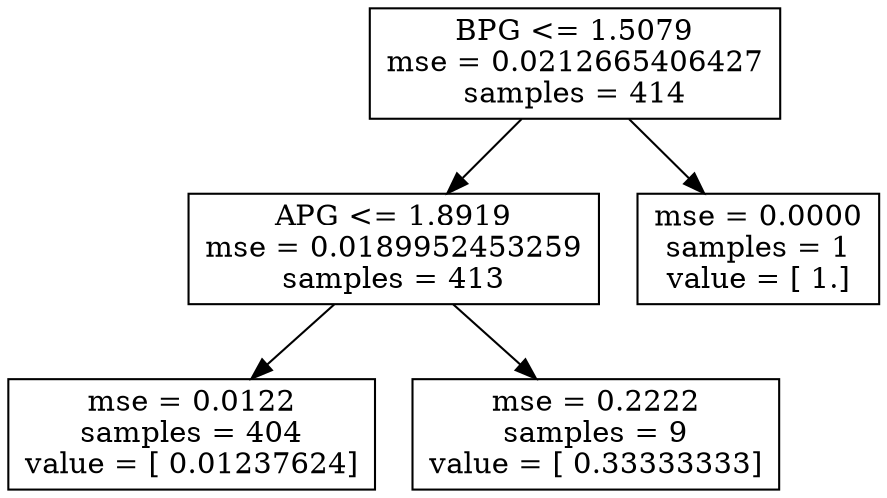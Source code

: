 digraph Tree {
0 [label="BPG <= 1.5079\nmse = 0.0212665406427\nsamples = 414", shape="box"] ;
1 [label="APG <= 1.8919\nmse = 0.0189952453259\nsamples = 413", shape="box"] ;
0 -> 1 ;
2 [label="mse = 0.0122\nsamples = 404\nvalue = [ 0.01237624]", shape="box"] ;
1 -> 2 ;
3 [label="mse = 0.2222\nsamples = 9\nvalue = [ 0.33333333]", shape="box"] ;
1 -> 3 ;
4 [label="mse = 0.0000\nsamples = 1\nvalue = [ 1.]", shape="box"] ;
0 -> 4 ;
}